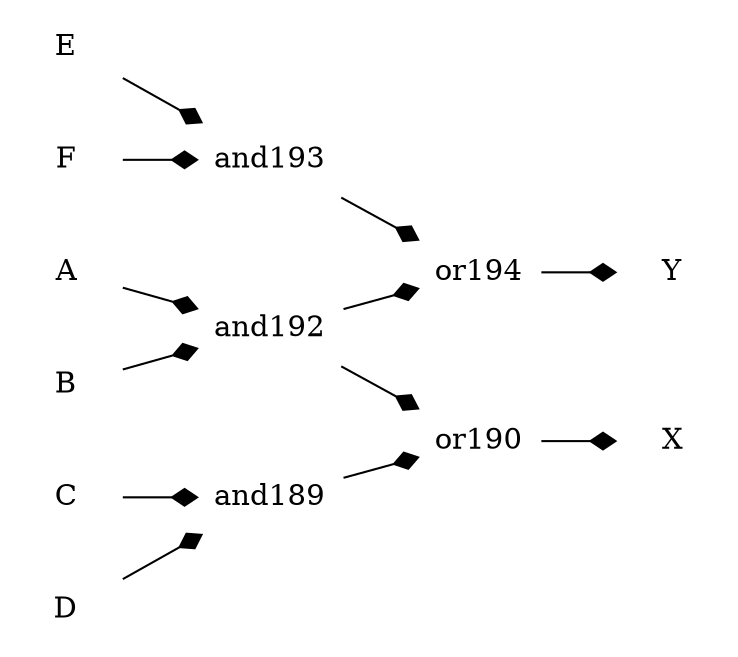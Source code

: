 digraph g {
    // header
    rankdir=LR;
    margin=0.01;
    node [shape="plaintext"];
    edge [arrowhead="diamond"];
    // circuit 
    var171[label="X"];
    var179[label="Y"];
    and193 [label="and193", image="gates/and_noleads.png"];
    and192 [label="and192", image="gates/and_noleads.png"];
    or190 [label="or190", image="gates/or_noleads.png"];
    and189 [label="and189", image="gates/and_noleads.png"];
    or194 [label="or194", image="gates/or_noleads.png"];
    var172[label="A"];
    var173[label="B"];
    var175[label="C"];
    var176[label="D"];
    var180[label="E"];
    var181[label="F"];
    var172 -> and192 ;
    var173 -> and192 ;
    var175 -> and189 ;
    var176 -> and189 ;
    and192 -> or190 ;
    and189 -> or190 ;
    or190 -> var171 ;
    var180 -> and193 ;
    var181 -> and193 ;
    and192 -> or194 ;
    and193 -> or194 ;
    or194 -> var179 ;
}
